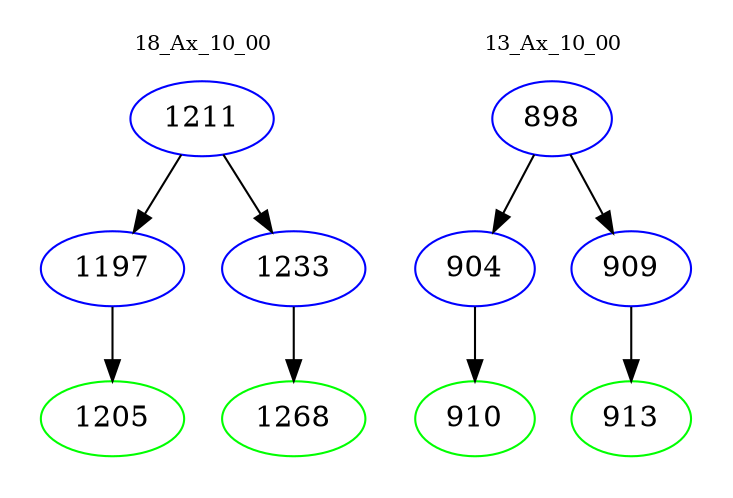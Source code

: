 digraph{
subgraph cluster_0 {
color = white
label = "18_Ax_10_00";
fontsize=10;
T0_1211 [label="1211", color="blue"]
T0_1211 -> T0_1197 [color="black"]
T0_1197 [label="1197", color="blue"]
T0_1197 -> T0_1205 [color="black"]
T0_1205 [label="1205", color="green"]
T0_1211 -> T0_1233 [color="black"]
T0_1233 [label="1233", color="blue"]
T0_1233 -> T0_1268 [color="black"]
T0_1268 [label="1268", color="green"]
}
subgraph cluster_1 {
color = white
label = "13_Ax_10_00";
fontsize=10;
T1_898 [label="898", color="blue"]
T1_898 -> T1_904 [color="black"]
T1_904 [label="904", color="blue"]
T1_904 -> T1_910 [color="black"]
T1_910 [label="910", color="green"]
T1_898 -> T1_909 [color="black"]
T1_909 [label="909", color="blue"]
T1_909 -> T1_913 [color="black"]
T1_913 [label="913", color="green"]
}
}
